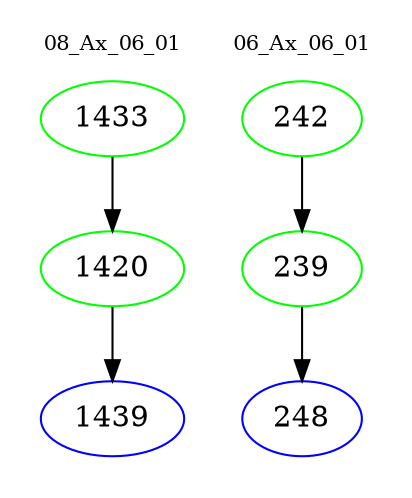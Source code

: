 digraph{
subgraph cluster_0 {
color = white
label = "08_Ax_06_01";
fontsize=10;
T0_1433 [label="1433", color="green"]
T0_1433 -> T0_1420 [color="black"]
T0_1420 [label="1420", color="green"]
T0_1420 -> T0_1439 [color="black"]
T0_1439 [label="1439", color="blue"]
}
subgraph cluster_1 {
color = white
label = "06_Ax_06_01";
fontsize=10;
T1_242 [label="242", color="green"]
T1_242 -> T1_239 [color="black"]
T1_239 [label="239", color="green"]
T1_239 -> T1_248 [color="black"]
T1_248 [label="248", color="blue"]
}
}
